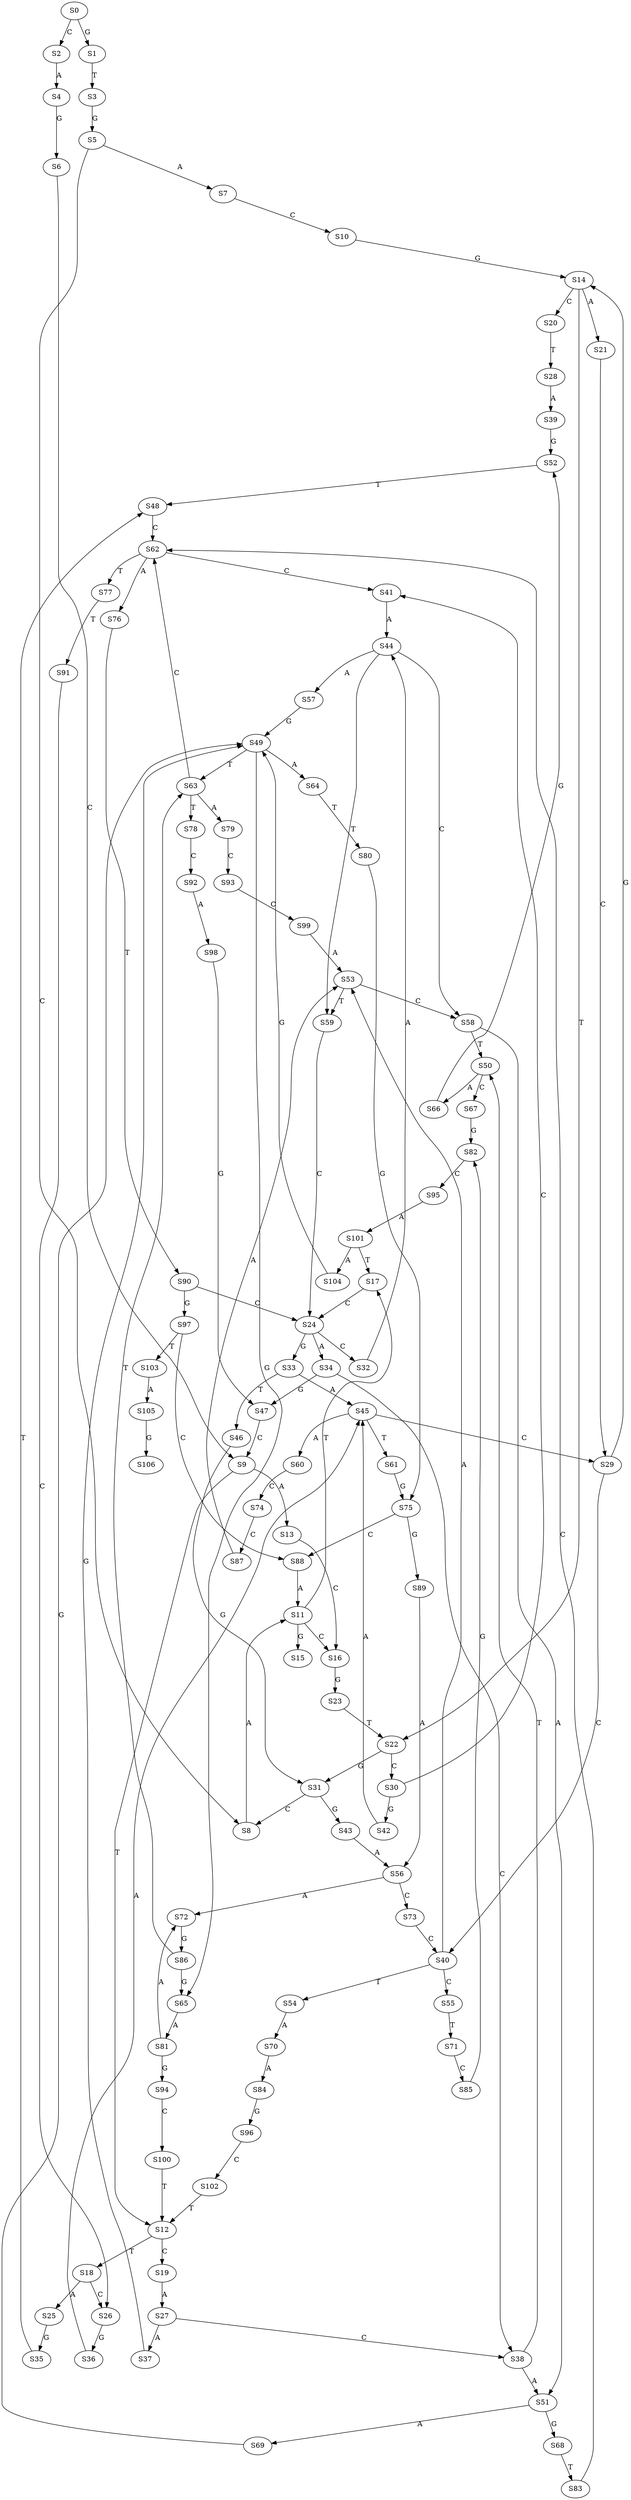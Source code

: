 strict digraph  {
	S0 -> S1 [ label = G ];
	S0 -> S2 [ label = C ];
	S1 -> S3 [ label = T ];
	S2 -> S4 [ label = A ];
	S3 -> S5 [ label = G ];
	S4 -> S6 [ label = G ];
	S5 -> S7 [ label = A ];
	S5 -> S8 [ label = C ];
	S6 -> S9 [ label = C ];
	S7 -> S10 [ label = C ];
	S8 -> S11 [ label = A ];
	S9 -> S12 [ label = T ];
	S9 -> S13 [ label = A ];
	S10 -> S14 [ label = G ];
	S11 -> S15 [ label = G ];
	S11 -> S16 [ label = C ];
	S11 -> S17 [ label = T ];
	S12 -> S18 [ label = T ];
	S12 -> S19 [ label = C ];
	S13 -> S16 [ label = C ];
	S14 -> S20 [ label = C ];
	S14 -> S21 [ label = A ];
	S14 -> S22 [ label = T ];
	S16 -> S23 [ label = G ];
	S17 -> S24 [ label = C ];
	S18 -> S25 [ label = A ];
	S18 -> S26 [ label = C ];
	S19 -> S27 [ label = A ];
	S20 -> S28 [ label = T ];
	S21 -> S29 [ label = C ];
	S22 -> S30 [ label = C ];
	S22 -> S31 [ label = G ];
	S23 -> S22 [ label = T ];
	S24 -> S32 [ label = C ];
	S24 -> S33 [ label = G ];
	S24 -> S34 [ label = A ];
	S25 -> S35 [ label = G ];
	S26 -> S36 [ label = G ];
	S27 -> S37 [ label = A ];
	S27 -> S38 [ label = C ];
	S28 -> S39 [ label = A ];
	S29 -> S14 [ label = G ];
	S29 -> S40 [ label = C ];
	S30 -> S41 [ label = C ];
	S30 -> S42 [ label = G ];
	S31 -> S8 [ label = C ];
	S31 -> S43 [ label = G ];
	S32 -> S44 [ label = A ];
	S33 -> S45 [ label = A ];
	S33 -> S46 [ label = T ];
	S34 -> S38 [ label = C ];
	S34 -> S47 [ label = G ];
	S35 -> S48 [ label = T ];
	S36 -> S45 [ label = A ];
	S37 -> S49 [ label = G ];
	S38 -> S50 [ label = T ];
	S38 -> S51 [ label = A ];
	S39 -> S52 [ label = G ];
	S40 -> S53 [ label = A ];
	S40 -> S54 [ label = T ];
	S40 -> S55 [ label = C ];
	S41 -> S44 [ label = A ];
	S42 -> S45 [ label = A ];
	S43 -> S56 [ label = A ];
	S44 -> S57 [ label = A ];
	S44 -> S58 [ label = C ];
	S44 -> S59 [ label = T ];
	S45 -> S60 [ label = A ];
	S45 -> S61 [ label = T ];
	S45 -> S29 [ label = C ];
	S46 -> S31 [ label = G ];
	S47 -> S9 [ label = C ];
	S48 -> S62 [ label = C ];
	S49 -> S63 [ label = T ];
	S49 -> S64 [ label = A ];
	S49 -> S65 [ label = G ];
	S50 -> S66 [ label = A ];
	S50 -> S67 [ label = C ];
	S51 -> S68 [ label = G ];
	S51 -> S69 [ label = A ];
	S52 -> S48 [ label = T ];
	S53 -> S59 [ label = T ];
	S53 -> S58 [ label = C ];
	S54 -> S70 [ label = A ];
	S55 -> S71 [ label = T ];
	S56 -> S72 [ label = A ];
	S56 -> S73 [ label = C ];
	S57 -> S49 [ label = G ];
	S58 -> S51 [ label = A ];
	S58 -> S50 [ label = T ];
	S59 -> S24 [ label = C ];
	S60 -> S74 [ label = C ];
	S61 -> S75 [ label = G ];
	S62 -> S76 [ label = A ];
	S62 -> S77 [ label = T ];
	S62 -> S41 [ label = C ];
	S63 -> S78 [ label = T ];
	S63 -> S79 [ label = A ];
	S63 -> S62 [ label = C ];
	S64 -> S80 [ label = T ];
	S65 -> S81 [ label = A ];
	S66 -> S52 [ label = G ];
	S67 -> S82 [ label = G ];
	S68 -> S83 [ label = T ];
	S69 -> S49 [ label = G ];
	S70 -> S84 [ label = A ];
	S71 -> S85 [ label = C ];
	S72 -> S86 [ label = G ];
	S73 -> S40 [ label = C ];
	S74 -> S87 [ label = C ];
	S75 -> S88 [ label = C ];
	S75 -> S89 [ label = G ];
	S76 -> S90 [ label = T ];
	S77 -> S91 [ label = T ];
	S78 -> S92 [ label = C ];
	S79 -> S93 [ label = C ];
	S80 -> S75 [ label = G ];
	S81 -> S72 [ label = A ];
	S81 -> S94 [ label = G ];
	S82 -> S95 [ label = C ];
	S83 -> S62 [ label = C ];
	S84 -> S96 [ label = G ];
	S85 -> S82 [ label = G ];
	S86 -> S63 [ label = T ];
	S86 -> S65 [ label = G ];
	S87 -> S53 [ label = A ];
	S88 -> S11 [ label = A ];
	S89 -> S56 [ label = A ];
	S90 -> S97 [ label = G ];
	S90 -> S24 [ label = C ];
	S91 -> S26 [ label = C ];
	S92 -> S98 [ label = A ];
	S93 -> S99 [ label = C ];
	S94 -> S100 [ label = C ];
	S95 -> S101 [ label = A ];
	S96 -> S102 [ label = C ];
	S97 -> S88 [ label = C ];
	S97 -> S103 [ label = T ];
	S98 -> S47 [ label = G ];
	S99 -> S53 [ label = A ];
	S100 -> S12 [ label = T ];
	S101 -> S17 [ label = T ];
	S101 -> S104 [ label = A ];
	S102 -> S12 [ label = T ];
	S103 -> S105 [ label = A ];
	S104 -> S49 [ label = G ];
	S105 -> S106 [ label = G ];
}

